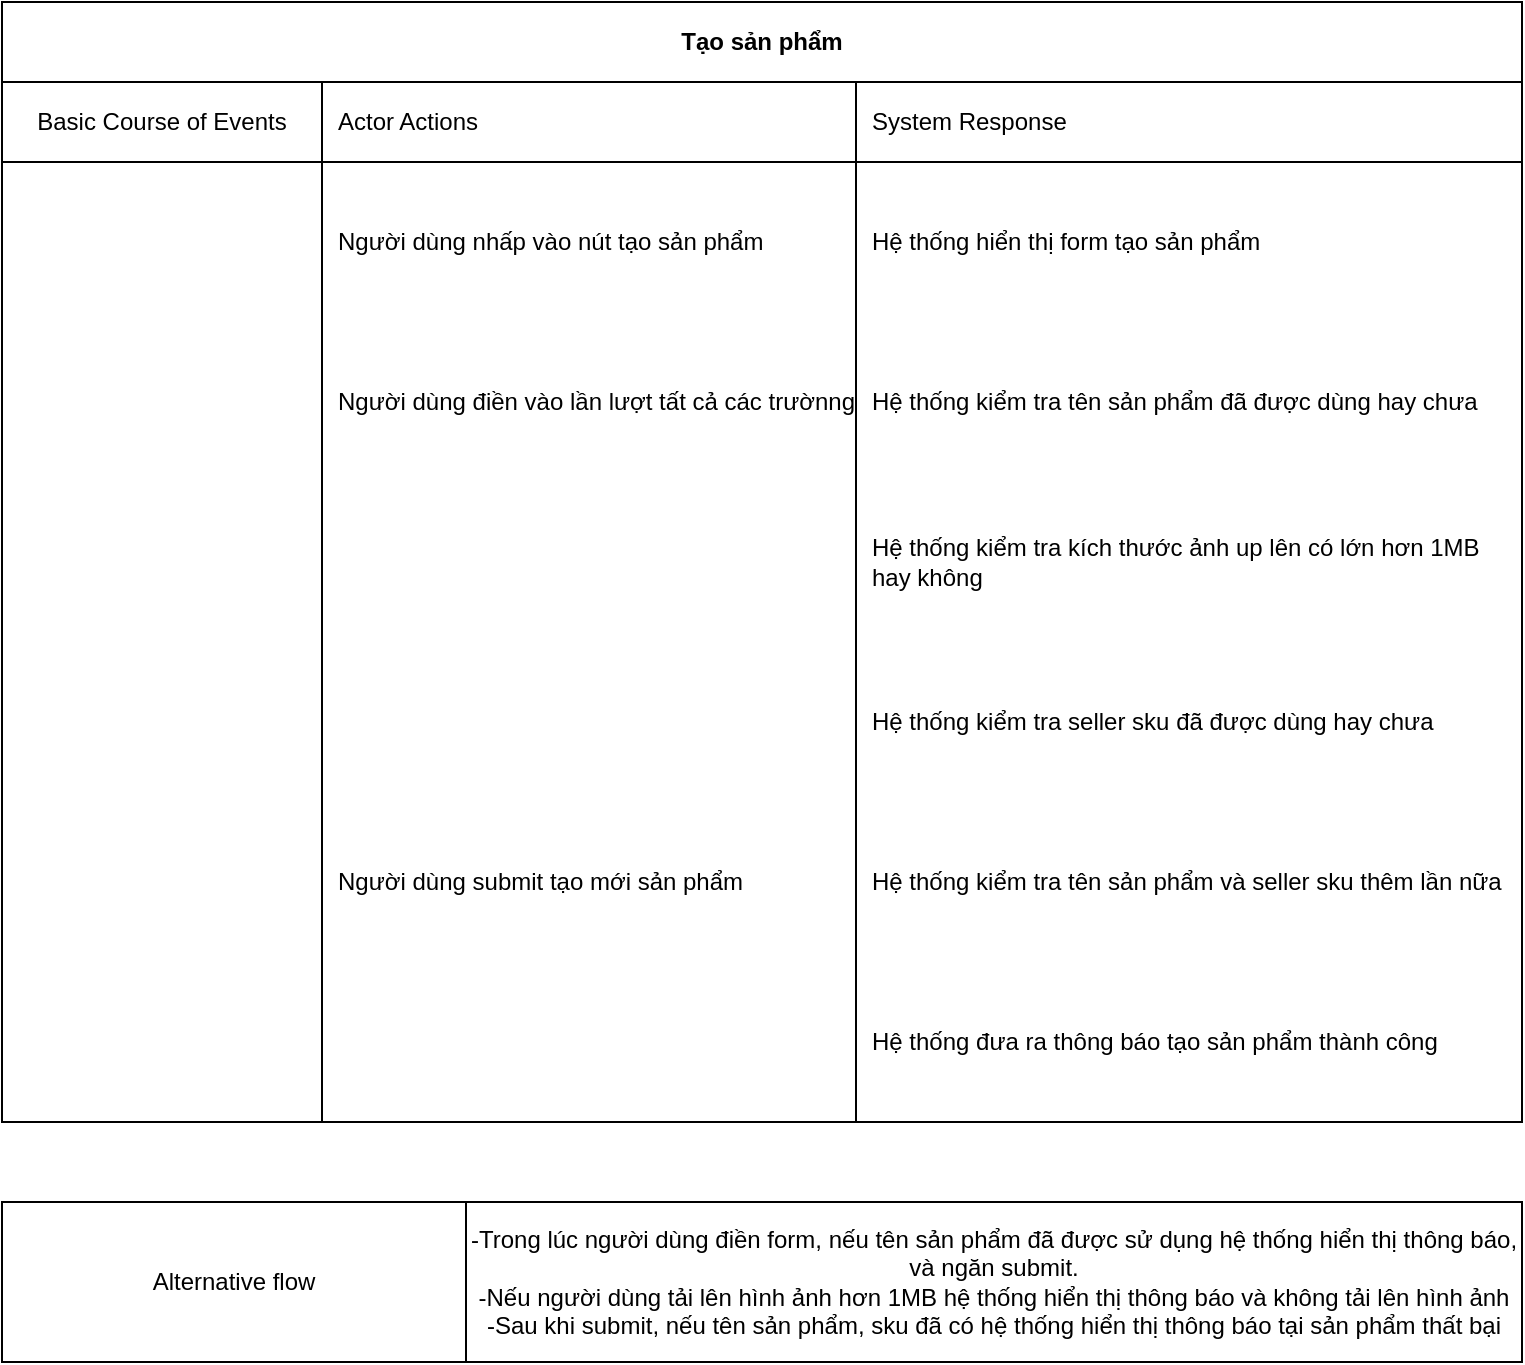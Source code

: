 <mxfile version="13.7.9" type="github">
  <diagram id="JBG_he1mS2skE4jO6BCE" name="Page-1">
    <mxGraphModel dx="802" dy="494" grid="1" gridSize="10" guides="1" tooltips="1" connect="1" arrows="1" fold="1" page="1" pageScale="1" pageWidth="827" pageHeight="1169" math="0" shadow="0">
      <root>
        <mxCell id="0" />
        <mxCell id="1" parent="0" />
        <mxCell id="Y7ZEs3ahHHyJpvBGkON9-1" value="Tạo sản phẩm" style="shape=table;html=1;whiteSpace=wrap;startSize=40;container=1;collapsible=0;childLayout=tableLayout;fixedRows=1;rowLines=0;fontStyle=1;align=center;fontSize=12;" vertex="1" parent="1">
          <mxGeometry x="40" y="40" width="760" height="560" as="geometry" />
        </mxCell>
        <mxCell id="Y7ZEs3ahHHyJpvBGkON9-2" value="" style="shape=partialRectangle;html=1;whiteSpace=wrap;collapsible=0;dropTarget=0;pointerEvents=0;fillColor=none;top=0;left=0;bottom=1;right=0;points=[[0,0.5],[1,0.5]];portConstraint=eastwest;" vertex="1" parent="Y7ZEs3ahHHyJpvBGkON9-1">
          <mxGeometry y="40" width="760" height="40" as="geometry" />
        </mxCell>
        <mxCell id="Y7ZEs3ahHHyJpvBGkON9-3" value="Basic Course of Events" style="shape=partialRectangle;html=1;whiteSpace=wrap;connectable=0;fillColor=none;top=0;left=0;bottom=0;right=0;overflow=hidden;" vertex="1" parent="Y7ZEs3ahHHyJpvBGkON9-2">
          <mxGeometry width="160" height="40" as="geometry" />
        </mxCell>
        <mxCell id="Y7ZEs3ahHHyJpvBGkON9-4" value="Actor Actions" style="shape=partialRectangle;html=1;whiteSpace=wrap;connectable=0;fillColor=none;top=0;left=0;bottom=0;right=0;align=left;spacingLeft=6;overflow=hidden;" vertex="1" parent="Y7ZEs3ahHHyJpvBGkON9-2">
          <mxGeometry x="160" width="267" height="40" as="geometry" />
        </mxCell>
        <mxCell id="Y7ZEs3ahHHyJpvBGkON9-11" value="System Response" style="shape=partialRectangle;html=1;whiteSpace=wrap;connectable=0;fillColor=none;top=0;left=0;bottom=0;right=0;align=left;spacingLeft=6;overflow=hidden;" vertex="1" parent="Y7ZEs3ahHHyJpvBGkON9-2">
          <mxGeometry x="427" width="333" height="40" as="geometry" />
        </mxCell>
        <mxCell id="Y7ZEs3ahHHyJpvBGkON9-5" value="" style="shape=partialRectangle;html=1;whiteSpace=wrap;collapsible=0;dropTarget=0;pointerEvents=0;fillColor=none;top=0;left=0;bottom=0;right=0;points=[[0,0.5],[1,0.5]];portConstraint=eastwest;" vertex="1" parent="Y7ZEs3ahHHyJpvBGkON9-1">
          <mxGeometry y="80" width="760" height="80" as="geometry" />
        </mxCell>
        <mxCell id="Y7ZEs3ahHHyJpvBGkON9-6" value="" style="shape=partialRectangle;html=1;whiteSpace=wrap;connectable=0;fillColor=none;top=0;left=0;bottom=0;right=0;overflow=hidden;" vertex="1" parent="Y7ZEs3ahHHyJpvBGkON9-5">
          <mxGeometry width="160" height="80" as="geometry" />
        </mxCell>
        <mxCell id="Y7ZEs3ahHHyJpvBGkON9-7" value="Người dùng nhấp vào nút tạo sản phẩm" style="shape=partialRectangle;html=1;whiteSpace=wrap;connectable=0;fillColor=none;top=0;left=0;bottom=0;right=0;align=left;spacingLeft=6;overflow=hidden;" vertex="1" parent="Y7ZEs3ahHHyJpvBGkON9-5">
          <mxGeometry x="160" width="267" height="80" as="geometry" />
        </mxCell>
        <mxCell id="Y7ZEs3ahHHyJpvBGkON9-12" value="Hệ thống hiển thị form tạo sản phẩm" style="shape=partialRectangle;html=1;whiteSpace=wrap;connectable=0;fillColor=none;top=0;left=0;bottom=0;right=0;align=left;spacingLeft=6;overflow=hidden;" vertex="1" parent="Y7ZEs3ahHHyJpvBGkON9-5">
          <mxGeometry x="427" width="333" height="80" as="geometry" />
        </mxCell>
        <mxCell id="Y7ZEs3ahHHyJpvBGkON9-8" value="" style="shape=partialRectangle;html=1;whiteSpace=wrap;collapsible=0;dropTarget=0;pointerEvents=0;fillColor=none;top=0;left=0;bottom=0;right=0;points=[[0,0.5],[1,0.5]];portConstraint=eastwest;" vertex="1" parent="Y7ZEs3ahHHyJpvBGkON9-1">
          <mxGeometry y="160" width="760" height="80" as="geometry" />
        </mxCell>
        <mxCell id="Y7ZEs3ahHHyJpvBGkON9-9" value="" style="shape=partialRectangle;html=1;whiteSpace=wrap;connectable=0;fillColor=none;top=0;left=0;bottom=0;right=0;overflow=hidden;" vertex="1" parent="Y7ZEs3ahHHyJpvBGkON9-8">
          <mxGeometry width="160" height="80" as="geometry" />
        </mxCell>
        <mxCell id="Y7ZEs3ahHHyJpvBGkON9-10" value="Người dùng điền vào lần lượt tất cả các trườnng" style="shape=partialRectangle;html=1;whiteSpace=wrap;connectable=0;fillColor=none;top=0;left=0;bottom=0;right=0;align=left;spacingLeft=6;overflow=hidden;" vertex="1" parent="Y7ZEs3ahHHyJpvBGkON9-8">
          <mxGeometry x="160" width="267" height="80" as="geometry" />
        </mxCell>
        <mxCell id="Y7ZEs3ahHHyJpvBGkON9-13" value="Hệ thống kiểm tra tên sản phẩm đã được dùng hay chưa" style="shape=partialRectangle;html=1;whiteSpace=wrap;connectable=0;fillColor=none;top=0;left=0;bottom=0;right=0;align=left;spacingLeft=6;overflow=hidden;" vertex="1" parent="Y7ZEs3ahHHyJpvBGkON9-8">
          <mxGeometry x="427" width="333" height="80" as="geometry" />
        </mxCell>
        <mxCell id="Y7ZEs3ahHHyJpvBGkON9-21" style="shape=partialRectangle;html=1;whiteSpace=wrap;collapsible=0;dropTarget=0;pointerEvents=0;fillColor=none;top=0;left=0;bottom=0;right=0;points=[[0,0.5],[1,0.5]];portConstraint=eastwest;" vertex="1" parent="Y7ZEs3ahHHyJpvBGkON9-1">
          <mxGeometry y="240" width="760" height="80" as="geometry" />
        </mxCell>
        <mxCell id="Y7ZEs3ahHHyJpvBGkON9-22" style="shape=partialRectangle;html=1;whiteSpace=wrap;connectable=0;fillColor=none;top=0;left=0;bottom=0;right=0;overflow=hidden;" vertex="1" parent="Y7ZEs3ahHHyJpvBGkON9-21">
          <mxGeometry width="160" height="80" as="geometry" />
        </mxCell>
        <mxCell id="Y7ZEs3ahHHyJpvBGkON9-23" style="shape=partialRectangle;html=1;whiteSpace=wrap;connectable=0;fillColor=none;top=0;left=0;bottom=0;right=0;align=left;spacingLeft=6;overflow=hidden;" vertex="1" parent="Y7ZEs3ahHHyJpvBGkON9-21">
          <mxGeometry x="160" width="267" height="80" as="geometry" />
        </mxCell>
        <mxCell id="Y7ZEs3ahHHyJpvBGkON9-24" value="Hệ thống kiểm tra kích thước ảnh up lên có lớn hơn 1MB hay không" style="shape=partialRectangle;html=1;whiteSpace=wrap;connectable=0;fillColor=none;top=0;left=0;bottom=0;right=0;align=left;spacingLeft=6;overflow=hidden;" vertex="1" parent="Y7ZEs3ahHHyJpvBGkON9-21">
          <mxGeometry x="427" width="333" height="80" as="geometry" />
        </mxCell>
        <mxCell id="Y7ZEs3ahHHyJpvBGkON9-25" style="shape=partialRectangle;html=1;whiteSpace=wrap;collapsible=0;dropTarget=0;pointerEvents=0;fillColor=none;top=0;left=0;bottom=0;right=0;points=[[0,0.5],[1,0.5]];portConstraint=eastwest;" vertex="1" parent="Y7ZEs3ahHHyJpvBGkON9-1">
          <mxGeometry y="320" width="760" height="80" as="geometry" />
        </mxCell>
        <mxCell id="Y7ZEs3ahHHyJpvBGkON9-26" style="shape=partialRectangle;html=1;whiteSpace=wrap;connectable=0;fillColor=none;top=0;left=0;bottom=0;right=0;overflow=hidden;" vertex="1" parent="Y7ZEs3ahHHyJpvBGkON9-25">
          <mxGeometry width="160" height="80" as="geometry" />
        </mxCell>
        <mxCell id="Y7ZEs3ahHHyJpvBGkON9-27" style="shape=partialRectangle;html=1;whiteSpace=wrap;connectable=0;fillColor=none;top=0;left=0;bottom=0;right=0;align=left;spacingLeft=6;overflow=hidden;" vertex="1" parent="Y7ZEs3ahHHyJpvBGkON9-25">
          <mxGeometry x="160" width="267" height="80" as="geometry" />
        </mxCell>
        <mxCell id="Y7ZEs3ahHHyJpvBGkON9-28" value="Hệ thống kiểm tra seller sku đã được dùng hay chưa" style="shape=partialRectangle;html=1;whiteSpace=wrap;connectable=0;fillColor=none;top=0;left=0;bottom=0;right=0;align=left;spacingLeft=6;overflow=hidden;" vertex="1" parent="Y7ZEs3ahHHyJpvBGkON9-25">
          <mxGeometry x="427" width="333" height="80" as="geometry" />
        </mxCell>
        <mxCell id="Y7ZEs3ahHHyJpvBGkON9-29" style="shape=partialRectangle;html=1;whiteSpace=wrap;collapsible=0;dropTarget=0;pointerEvents=0;fillColor=none;top=0;left=0;bottom=0;right=0;points=[[0,0.5],[1,0.5]];portConstraint=eastwest;" vertex="1" parent="Y7ZEs3ahHHyJpvBGkON9-1">
          <mxGeometry y="400" width="760" height="80" as="geometry" />
        </mxCell>
        <mxCell id="Y7ZEs3ahHHyJpvBGkON9-30" style="shape=partialRectangle;html=1;whiteSpace=wrap;connectable=0;fillColor=none;top=0;left=0;bottom=0;right=0;overflow=hidden;" vertex="1" parent="Y7ZEs3ahHHyJpvBGkON9-29">
          <mxGeometry width="160" height="80" as="geometry" />
        </mxCell>
        <mxCell id="Y7ZEs3ahHHyJpvBGkON9-31" value="Người dùng submit tạo mới sản phẩm" style="shape=partialRectangle;html=1;whiteSpace=wrap;connectable=0;fillColor=none;top=0;left=0;bottom=0;right=0;align=left;spacingLeft=6;overflow=hidden;" vertex="1" parent="Y7ZEs3ahHHyJpvBGkON9-29">
          <mxGeometry x="160" width="267" height="80" as="geometry" />
        </mxCell>
        <mxCell id="Y7ZEs3ahHHyJpvBGkON9-32" value="Hệ thống kiểm tra tên sản phẩm và seller sku thêm lần nữa" style="shape=partialRectangle;html=1;whiteSpace=wrap;connectable=0;fillColor=none;top=0;left=0;bottom=0;right=0;align=left;spacingLeft=6;overflow=hidden;" vertex="1" parent="Y7ZEs3ahHHyJpvBGkON9-29">
          <mxGeometry x="427" width="333" height="80" as="geometry" />
        </mxCell>
        <mxCell id="Y7ZEs3ahHHyJpvBGkON9-53" style="shape=partialRectangle;html=1;whiteSpace=wrap;collapsible=0;dropTarget=0;pointerEvents=0;fillColor=none;top=0;left=0;bottom=0;right=0;points=[[0,0.5],[1,0.5]];portConstraint=eastwest;" vertex="1" parent="Y7ZEs3ahHHyJpvBGkON9-1">
          <mxGeometry y="480" width="760" height="80" as="geometry" />
        </mxCell>
        <mxCell id="Y7ZEs3ahHHyJpvBGkON9-54" style="shape=partialRectangle;html=1;whiteSpace=wrap;connectable=0;fillColor=none;top=0;left=0;bottom=0;right=0;overflow=hidden;" vertex="1" parent="Y7ZEs3ahHHyJpvBGkON9-53">
          <mxGeometry width="160" height="80" as="geometry" />
        </mxCell>
        <mxCell id="Y7ZEs3ahHHyJpvBGkON9-55" style="shape=partialRectangle;html=1;whiteSpace=wrap;connectable=0;fillColor=none;top=0;left=0;bottom=0;right=0;align=left;spacingLeft=6;overflow=hidden;" vertex="1" parent="Y7ZEs3ahHHyJpvBGkON9-53">
          <mxGeometry x="160" width="267" height="80" as="geometry" />
        </mxCell>
        <mxCell id="Y7ZEs3ahHHyJpvBGkON9-56" value="Hệ thống đưa ra thông báo tạo sản phẩm thành công" style="shape=partialRectangle;html=1;whiteSpace=wrap;connectable=0;fillColor=none;top=0;left=0;bottom=0;right=0;align=left;spacingLeft=6;overflow=hidden;" vertex="1" parent="Y7ZEs3ahHHyJpvBGkON9-53">
          <mxGeometry x="427" width="333" height="80" as="geometry" />
        </mxCell>
        <mxCell id="Y7ZEs3ahHHyJpvBGkON9-75" value="" style="shape=table;html=1;whiteSpace=wrap;startSize=0;container=1;collapsible=0;childLayout=tableLayout;" vertex="1" parent="1">
          <mxGeometry x="40" y="640" width="760" height="80" as="geometry" />
        </mxCell>
        <mxCell id="Y7ZEs3ahHHyJpvBGkON9-76" value="" style="shape=partialRectangle;html=1;whiteSpace=wrap;collapsible=0;dropTarget=0;pointerEvents=0;fillColor=none;top=0;left=0;bottom=0;right=0;points=[[0,0.5],[1,0.5]];portConstraint=eastwest;" vertex="1" parent="Y7ZEs3ahHHyJpvBGkON9-75">
          <mxGeometry width="760" height="80" as="geometry" />
        </mxCell>
        <mxCell id="Y7ZEs3ahHHyJpvBGkON9-77" value="Alternative flow" style="shape=partialRectangle;html=1;whiteSpace=wrap;connectable=0;fillColor=none;top=0;left=0;bottom=0;right=0;overflow=hidden;" vertex="1" parent="Y7ZEs3ahHHyJpvBGkON9-76">
          <mxGeometry width="232" height="80" as="geometry" />
        </mxCell>
        <mxCell id="Y7ZEs3ahHHyJpvBGkON9-88" value="-Trong lúc người dùng điền form, nếu tên sản phẩm đã được sử dụng hệ thống hiển thị thông báo, và ngăn submit.&lt;br&gt;-Nếu người dùng tải lên hình ảnh hơn 1MB hệ thống hiển thị thông báo và không tải lên hình ảnh&lt;br&gt;-Sau khi submit, nếu tên sản phẩm, sku đã có hệ thống hiển thị thông báo tại sản phẩm thất bại" style="shape=partialRectangle;html=1;whiteSpace=wrap;connectable=0;fillColor=none;top=0;left=0;bottom=0;right=0;overflow=hidden;" vertex="1" parent="Y7ZEs3ahHHyJpvBGkON9-76">
          <mxGeometry x="232" width="528" height="80" as="geometry" />
        </mxCell>
      </root>
    </mxGraphModel>
  </diagram>
</mxfile>
